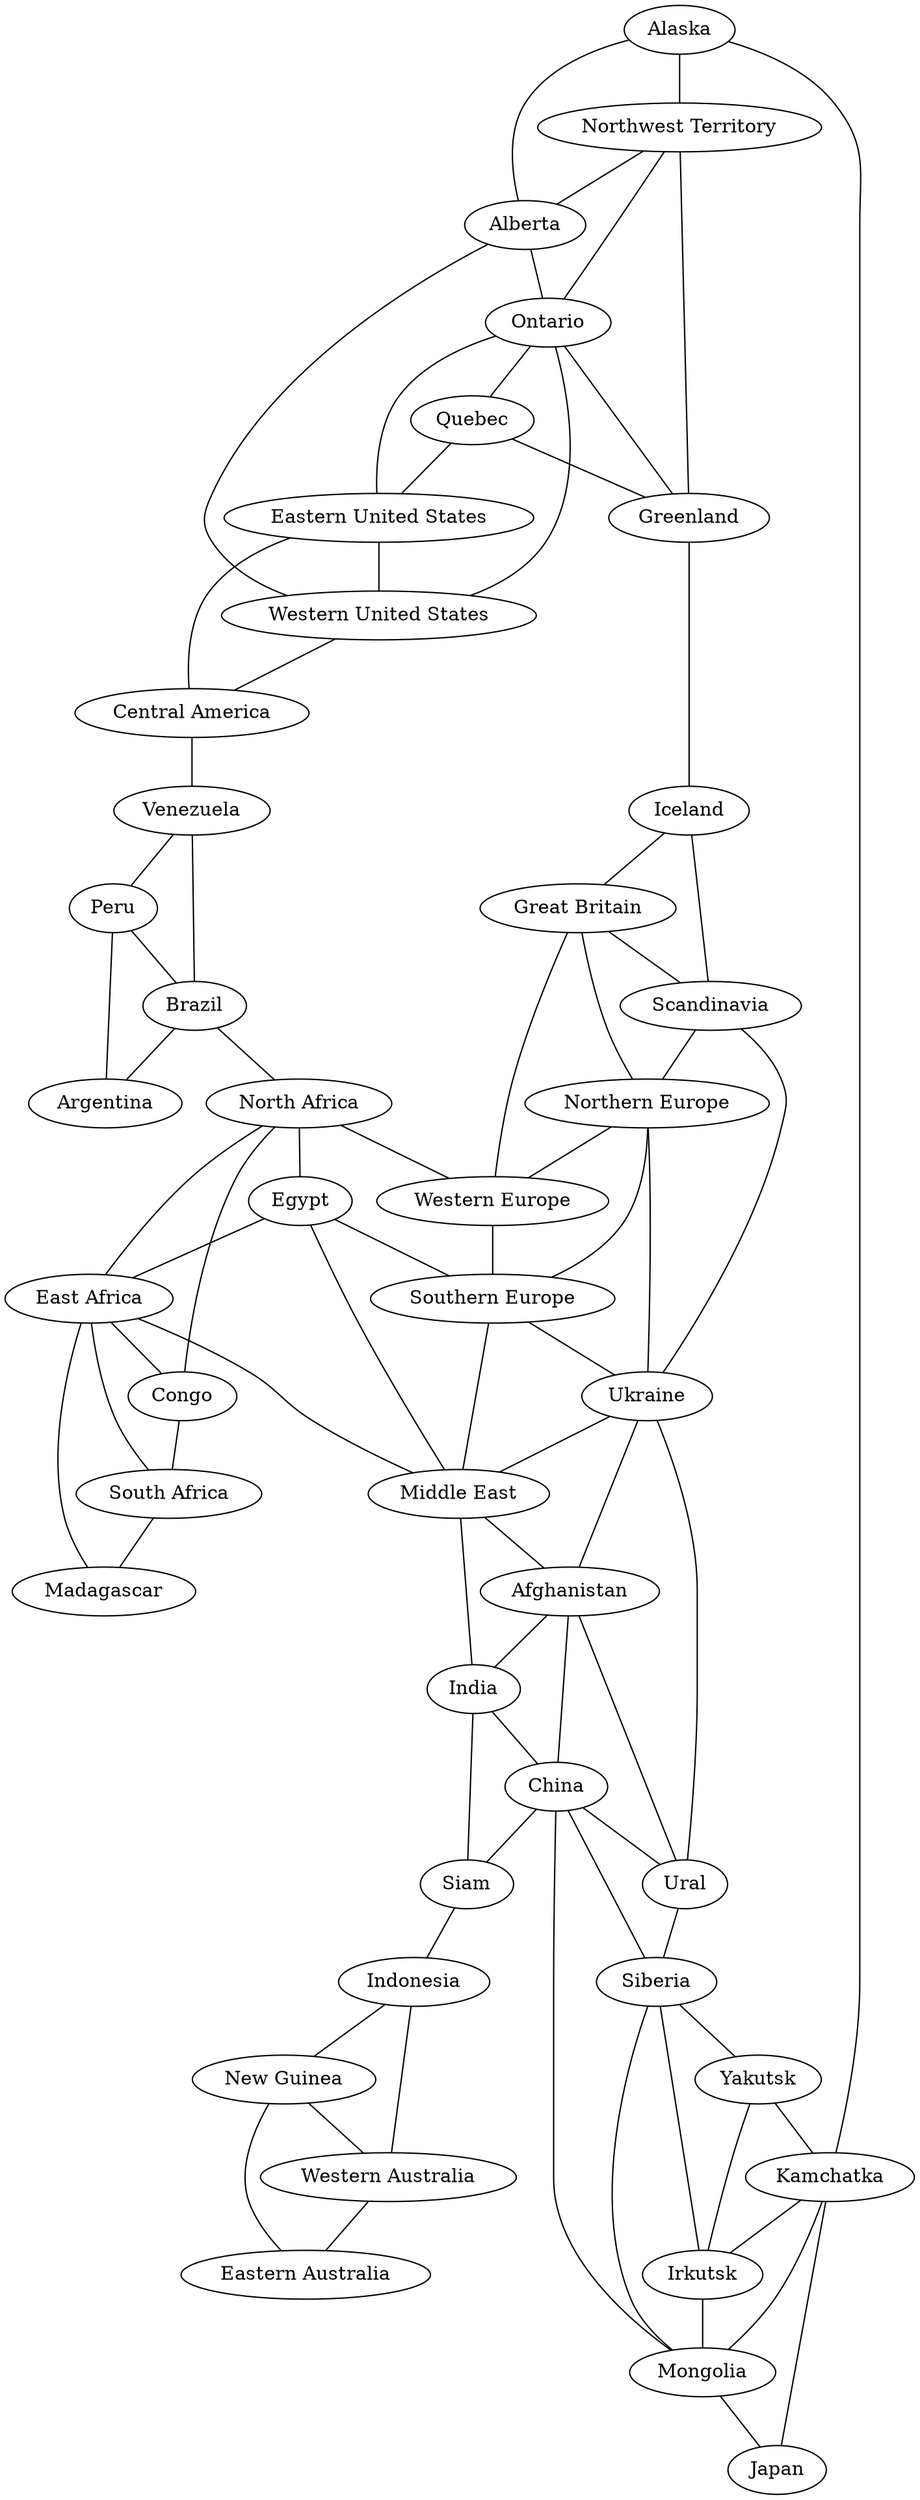 graph {
Alaska -- "Northwest Territory"
Alaska -- Alberta
Alaska -- Kamchatka
"Northwest Territory" -- Alberta
"Northwest Territory" -- Greenland
"Northwest Territory" -- Ontario
Alberta -- Ontario
Alberta -- "Western United States"
Ontario -- Greenland
Ontario -- Quebec
Ontario -- "Western United States"
Ontario -- "Eastern United States"
Quebec -- Greenland
Quebec -- "Eastern United States"
"Eastern United States" -- "Western United States"
"Eastern United States" -- "Central America"
"Western United States" -- "Central America"
"Central America" -- "Venezuela"
"Greenland" -- "Iceland"
"Venezuela" -- "Brazil"
Venezuela -- Peru
Peru -- Brazil
Peru -- Argentina
Brazil -- Argentina
Brazil -- "North Africa"
"North Africa" -- Congo
"North Africa" -- "East Africa"
"North Africa" -- Egypt
"North Africa" -- "Western Europe"
Egypt -- "East Africa"
Egypt -- "Middle East"
Egypt -- "Southern Europe"
"East Africa" -- "Middle East"
"East Africa" -- Congo
"East Africa" -- Madagascar
"East Africa" -- "South Africa"
Congo -- "South Africa"
"South Africa" -- Madagascar
Iceland -- "Great Britain"
Iceland -- Scandinavia
"Great Britain" -- Scandinavia
"Great Britain" -- "Western Europe"
"Great Britain" -- "Northern Europe"
Scandinavia -- Ukraine
Scandinavia -- "Northern Europe"
"Northern Europe" -- Ukraine
"Northern Europe" -- "Southern Europe"
"Northern Europe" -- "Western Europe"
"Western Europe" -- "Southern Europe"
"Southern Europe" -- Ukraine
"Southern Europe" -- "Middle East"
Ukraine -- Ural
Ukraine -- Afghanistan
Ukraine -- "Middle East"
"Middle East" -- Afghanistan
"Middle East" -- India
Afghanistan -- India
Afghanistan -- Ural
Afghanistan -- China
India -- China
India -- Siam
China -- Siam
China -- Ural
China -- Siberia
China -- Mongolia
Ural -- Siberia
Siberia -- Yakutsk
Siberia -- Irkutsk
Siberia -- Mongolia
Yakutsk -- Kamchatka
Yakutsk -- Irkutsk
Kamchatka -- Japan
Kamchatka -- Irkutsk
Kamchatka -- Mongolia
Irkutsk -- Mongolia
Mongolia -- Japan
Siam -- Indonesia
Indonesia -- "New Guinea"
Indonesia -- "Western Australia"
"New Guinea" -- "Western Australia"
"New Guinea" -- "Eastern Australia"
"Western Australia" -- "Eastern Australia"
}